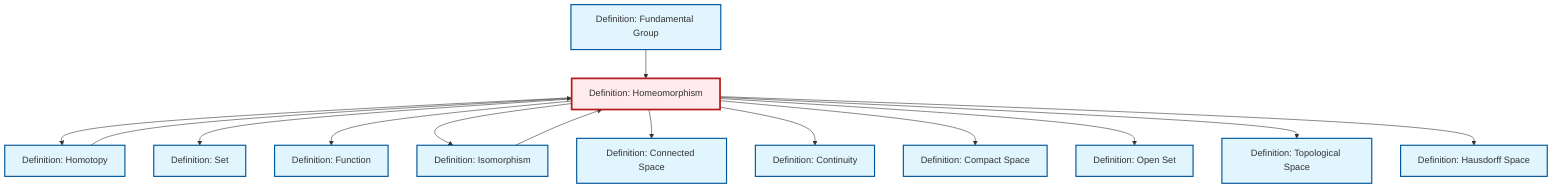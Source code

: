 graph TD
    classDef definition fill:#e1f5fe,stroke:#01579b,stroke-width:2px
    classDef theorem fill:#f3e5f5,stroke:#4a148c,stroke-width:2px
    classDef axiom fill:#fff3e0,stroke:#e65100,stroke-width:2px
    classDef example fill:#e8f5e9,stroke:#1b5e20,stroke-width:2px
    classDef current fill:#ffebee,stroke:#b71c1c,stroke-width:3px
    def-compact["Definition: Compact Space"]:::definition
    def-homeomorphism["Definition: Homeomorphism"]:::definition
    def-continuity["Definition: Continuity"]:::definition
    def-hausdorff["Definition: Hausdorff Space"]:::definition
    def-isomorphism["Definition: Isomorphism"]:::definition
    def-function["Definition: Function"]:::definition
    def-fundamental-group["Definition: Fundamental Group"]:::definition
    def-homotopy["Definition: Homotopy"]:::definition
    def-topological-space["Definition: Topological Space"]:::definition
    def-open-set["Definition: Open Set"]:::definition
    def-set["Definition: Set"]:::definition
    def-connected["Definition: Connected Space"]:::definition
    def-homeomorphism --> def-homotopy
    def-isomorphism --> def-homeomorphism
    def-homeomorphism --> def-set
    def-fundamental-group --> def-homeomorphism
    def-homeomorphism --> def-function
    def-homeomorphism --> def-isomorphism
    def-homeomorphism --> def-connected
    def-homotopy --> def-homeomorphism
    def-homeomorphism --> def-continuity
    def-homeomorphism --> def-compact
    def-homeomorphism --> def-open-set
    def-homeomorphism --> def-topological-space
    def-homeomorphism --> def-hausdorff
    class def-homeomorphism current